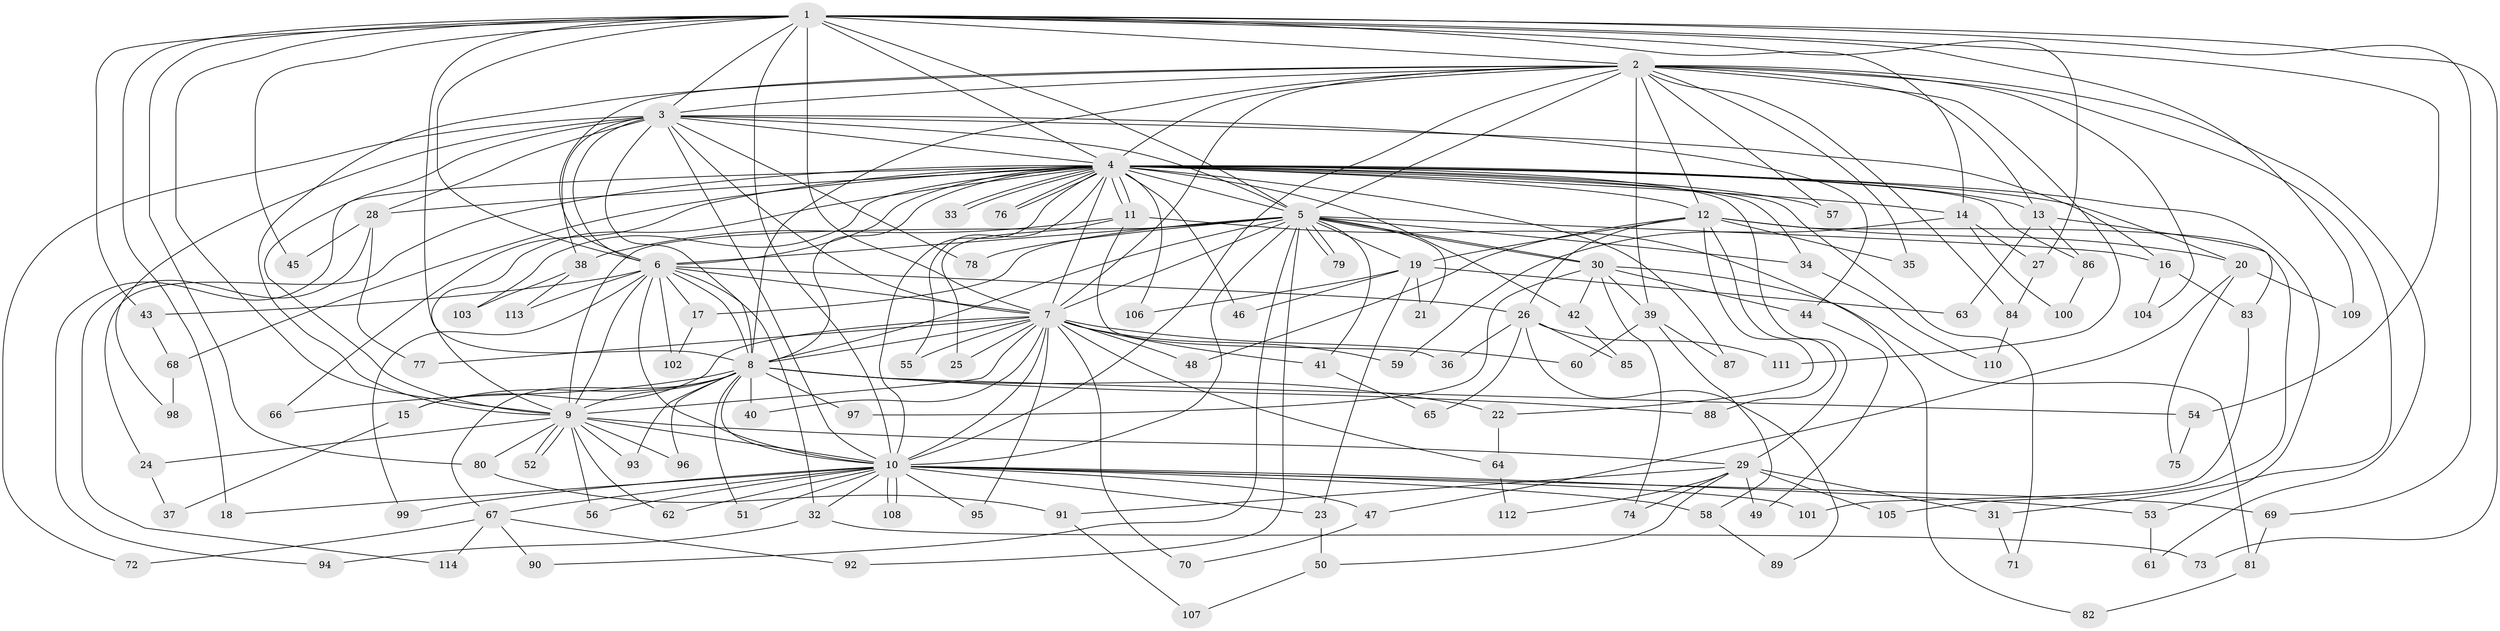 // Generated by graph-tools (version 1.1) at 2025/43/03/09/25 04:43:21]
// undirected, 114 vertices, 253 edges
graph export_dot {
graph [start="1"]
  node [color=gray90,style=filled];
  1;
  2;
  3;
  4;
  5;
  6;
  7;
  8;
  9;
  10;
  11;
  12;
  13;
  14;
  15;
  16;
  17;
  18;
  19;
  20;
  21;
  22;
  23;
  24;
  25;
  26;
  27;
  28;
  29;
  30;
  31;
  32;
  33;
  34;
  35;
  36;
  37;
  38;
  39;
  40;
  41;
  42;
  43;
  44;
  45;
  46;
  47;
  48;
  49;
  50;
  51;
  52;
  53;
  54;
  55;
  56;
  57;
  58;
  59;
  60;
  61;
  62;
  63;
  64;
  65;
  66;
  67;
  68;
  69;
  70;
  71;
  72;
  73;
  74;
  75;
  76;
  77;
  78;
  79;
  80;
  81;
  82;
  83;
  84;
  85;
  86;
  87;
  88;
  89;
  90;
  91;
  92;
  93;
  94;
  95;
  96;
  97;
  98;
  99;
  100;
  101;
  102;
  103;
  104;
  105;
  106;
  107;
  108;
  109;
  110;
  111;
  112;
  113;
  114;
  1 -- 2;
  1 -- 3;
  1 -- 4;
  1 -- 5;
  1 -- 6;
  1 -- 7;
  1 -- 8;
  1 -- 9;
  1 -- 10;
  1 -- 14;
  1 -- 18;
  1 -- 27;
  1 -- 43;
  1 -- 45;
  1 -- 54;
  1 -- 69;
  1 -- 73;
  1 -- 80;
  1 -- 109;
  2 -- 3;
  2 -- 4;
  2 -- 5;
  2 -- 6;
  2 -- 7;
  2 -- 8;
  2 -- 9;
  2 -- 10;
  2 -- 12;
  2 -- 13;
  2 -- 31;
  2 -- 35;
  2 -- 39;
  2 -- 57;
  2 -- 61;
  2 -- 84;
  2 -- 104;
  2 -- 111;
  3 -- 4;
  3 -- 5;
  3 -- 6;
  3 -- 7;
  3 -- 8;
  3 -- 9;
  3 -- 10;
  3 -- 16;
  3 -- 28;
  3 -- 38;
  3 -- 44;
  3 -- 72;
  3 -- 78;
  3 -- 98;
  4 -- 5;
  4 -- 6;
  4 -- 7;
  4 -- 8;
  4 -- 9;
  4 -- 10;
  4 -- 11;
  4 -- 11;
  4 -- 12;
  4 -- 13;
  4 -- 14;
  4 -- 20;
  4 -- 24;
  4 -- 28;
  4 -- 29;
  4 -- 33;
  4 -- 33;
  4 -- 34;
  4 -- 42;
  4 -- 46;
  4 -- 53;
  4 -- 55;
  4 -- 57;
  4 -- 66;
  4 -- 68;
  4 -- 71;
  4 -- 76;
  4 -- 76;
  4 -- 86;
  4 -- 87;
  4 -- 94;
  4 -- 103;
  4 -- 106;
  5 -- 6;
  5 -- 7;
  5 -- 8;
  5 -- 9;
  5 -- 10;
  5 -- 16;
  5 -- 17;
  5 -- 19;
  5 -- 21;
  5 -- 30;
  5 -- 30;
  5 -- 34;
  5 -- 41;
  5 -- 78;
  5 -- 79;
  5 -- 79;
  5 -- 90;
  5 -- 92;
  6 -- 7;
  6 -- 8;
  6 -- 9;
  6 -- 10;
  6 -- 17;
  6 -- 26;
  6 -- 32;
  6 -- 43;
  6 -- 99;
  6 -- 102;
  6 -- 113;
  7 -- 8;
  7 -- 9;
  7 -- 10;
  7 -- 15;
  7 -- 25;
  7 -- 40;
  7 -- 41;
  7 -- 48;
  7 -- 55;
  7 -- 59;
  7 -- 60;
  7 -- 64;
  7 -- 70;
  7 -- 77;
  7 -- 95;
  8 -- 9;
  8 -- 10;
  8 -- 15;
  8 -- 22;
  8 -- 40;
  8 -- 51;
  8 -- 54;
  8 -- 66;
  8 -- 67;
  8 -- 88;
  8 -- 93;
  8 -- 96;
  8 -- 97;
  9 -- 10;
  9 -- 24;
  9 -- 29;
  9 -- 52;
  9 -- 52;
  9 -- 56;
  9 -- 62;
  9 -- 80;
  9 -- 93;
  9 -- 96;
  10 -- 18;
  10 -- 23;
  10 -- 32;
  10 -- 47;
  10 -- 51;
  10 -- 53;
  10 -- 56;
  10 -- 58;
  10 -- 62;
  10 -- 67;
  10 -- 69;
  10 -- 95;
  10 -- 99;
  10 -- 101;
  10 -- 108;
  10 -- 108;
  11 -- 25;
  11 -- 36;
  11 -- 38;
  11 -- 82;
  12 -- 19;
  12 -- 20;
  12 -- 22;
  12 -- 26;
  12 -- 35;
  12 -- 48;
  12 -- 88;
  12 -- 105;
  13 -- 63;
  13 -- 83;
  13 -- 86;
  14 -- 27;
  14 -- 59;
  14 -- 100;
  15 -- 37;
  16 -- 83;
  16 -- 104;
  17 -- 102;
  19 -- 21;
  19 -- 23;
  19 -- 46;
  19 -- 63;
  19 -- 106;
  20 -- 47;
  20 -- 75;
  20 -- 109;
  22 -- 64;
  23 -- 50;
  24 -- 37;
  26 -- 36;
  26 -- 65;
  26 -- 85;
  26 -- 89;
  26 -- 111;
  27 -- 84;
  28 -- 45;
  28 -- 77;
  28 -- 114;
  29 -- 31;
  29 -- 49;
  29 -- 50;
  29 -- 74;
  29 -- 91;
  29 -- 105;
  29 -- 112;
  30 -- 39;
  30 -- 42;
  30 -- 44;
  30 -- 74;
  30 -- 81;
  30 -- 97;
  31 -- 71;
  32 -- 73;
  32 -- 94;
  34 -- 110;
  38 -- 103;
  38 -- 113;
  39 -- 58;
  39 -- 60;
  39 -- 87;
  41 -- 65;
  42 -- 85;
  43 -- 68;
  44 -- 49;
  47 -- 70;
  50 -- 107;
  53 -- 61;
  54 -- 75;
  58 -- 89;
  64 -- 112;
  67 -- 72;
  67 -- 90;
  67 -- 92;
  67 -- 114;
  68 -- 98;
  69 -- 81;
  80 -- 91;
  81 -- 82;
  83 -- 101;
  84 -- 110;
  86 -- 100;
  91 -- 107;
}
